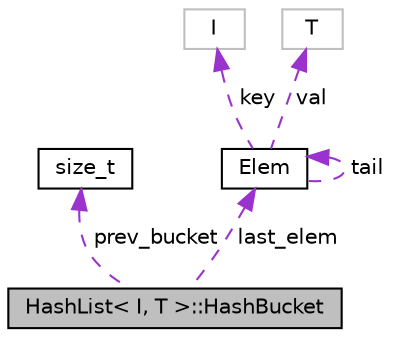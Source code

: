digraph "HashList&lt; I, T &gt;::HashBucket"
{
  edge [fontname="Helvetica",fontsize="10",labelfontname="Helvetica",labelfontsize="10"];
  node [fontname="Helvetica",fontsize="10",shape=record];
  Node1 [label="HashList\< I, T \>::HashBucket",height=0.2,width=0.4,color="black", fillcolor="grey75", style="filled", fontcolor="black"];
  Node2 -> Node1 [dir="back",color="darkorchid3",fontsize="10",style="dashed",label=" prev_bucket" ,fontname="Helvetica"];
  Node2 [label="size_t",height=0.2,width=0.4,color="black", fillcolor="white", style="filled",URL="$classsize__t.html"];
  Node3 -> Node1 [dir="back",color="darkorchid3",fontsize="10",style="dashed",label=" last_elem" ,fontname="Helvetica"];
  Node3 [label="Elem",height=0.2,width=0.4,color="black", fillcolor="white", style="filled",URL="$structkaldi_1_1HashList_1_1Elem.html"];
  Node4 -> Node3 [dir="back",color="darkorchid3",fontsize="10",style="dashed",label=" key" ,fontname="Helvetica"];
  Node4 [label="I",height=0.2,width=0.4,color="grey75", fillcolor="white", style="filled"];
  Node3 -> Node3 [dir="back",color="darkorchid3",fontsize="10",style="dashed",label=" tail" ,fontname="Helvetica"];
  Node5 -> Node3 [dir="back",color="darkorchid3",fontsize="10",style="dashed",label=" val" ,fontname="Helvetica"];
  Node5 [label="T",height=0.2,width=0.4,color="grey75", fillcolor="white", style="filled"];
}
